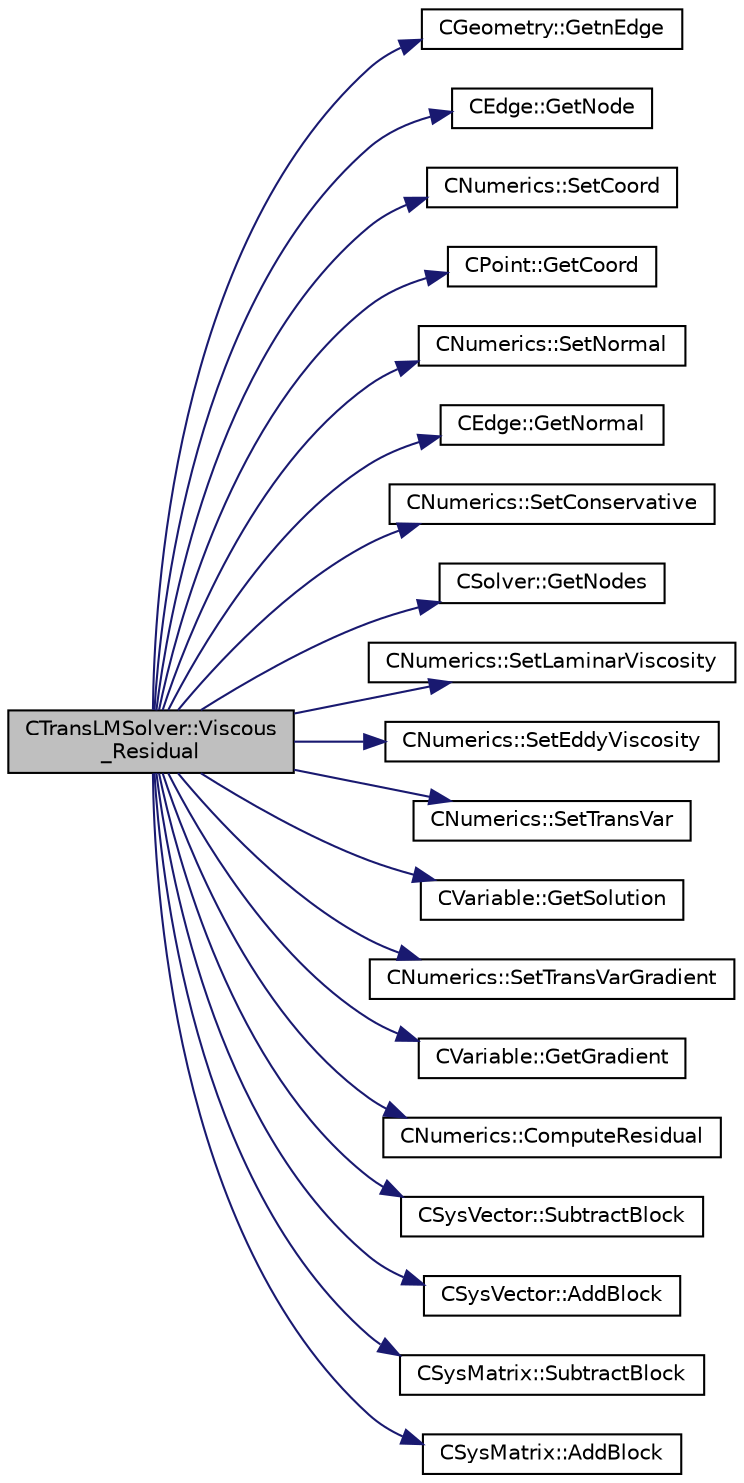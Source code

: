 digraph "CTransLMSolver::Viscous_Residual"
{
  edge [fontname="Helvetica",fontsize="10",labelfontname="Helvetica",labelfontsize="10"];
  node [fontname="Helvetica",fontsize="10",shape=record];
  rankdir="LR";
  Node318 [label="CTransLMSolver::Viscous\l_Residual",height=0.2,width=0.4,color="black", fillcolor="grey75", style="filled", fontcolor="black"];
  Node318 -> Node319 [color="midnightblue",fontsize="10",style="solid",fontname="Helvetica"];
  Node319 [label="CGeometry::GetnEdge",height=0.2,width=0.4,color="black", fillcolor="white", style="filled",URL="$class_c_geometry.html#a7d6e1e1d1e46da8f55ecbe1a9380530a",tooltip="Get number of edges. "];
  Node318 -> Node320 [color="midnightblue",fontsize="10",style="solid",fontname="Helvetica"];
  Node320 [label="CEdge::GetNode",height=0.2,width=0.4,color="black", fillcolor="white", style="filled",URL="$class_c_edge.html#aee33b61d646e3fe59a4e23284ab1bf33",tooltip="Get the nodes of the edge. "];
  Node318 -> Node321 [color="midnightblue",fontsize="10",style="solid",fontname="Helvetica"];
  Node321 [label="CNumerics::SetCoord",height=0.2,width=0.4,color="black", fillcolor="white", style="filled",URL="$class_c_numerics.html#a5fa1089c7228d6d49677a633bbe3c890",tooltip="Set coordinates of the points. "];
  Node318 -> Node322 [color="midnightblue",fontsize="10",style="solid",fontname="Helvetica"];
  Node322 [label="CPoint::GetCoord",height=0.2,width=0.4,color="black", fillcolor="white", style="filled",URL="$class_c_point.html#a95fe081d22e96e190cb3edcbf0d6525f",tooltip="Get the coordinates dor the control volume. "];
  Node318 -> Node323 [color="midnightblue",fontsize="10",style="solid",fontname="Helvetica"];
  Node323 [label="CNumerics::SetNormal",height=0.2,width=0.4,color="black", fillcolor="white", style="filled",URL="$class_c_numerics.html#a41903d97957f351cd9ee63ca404985b1",tooltip="Set the value of the normal vector to the face between two points. "];
  Node318 -> Node324 [color="midnightblue",fontsize="10",style="solid",fontname="Helvetica"];
  Node324 [label="CEdge::GetNormal",height=0.2,width=0.4,color="black", fillcolor="white", style="filled",URL="$class_c_edge.html#ada210a6f0643f444e7e491fc4ed9e662",tooltip="Copy the the normal vector of a face. "];
  Node318 -> Node325 [color="midnightblue",fontsize="10",style="solid",fontname="Helvetica"];
  Node325 [label="CNumerics::SetConservative",height=0.2,width=0.4,color="black", fillcolor="white", style="filled",URL="$class_c_numerics.html#a604ce85ec9e2d43769acacc7d03ae0f7",tooltip="Set the value of the conservative variables. "];
  Node318 -> Node326 [color="midnightblue",fontsize="10",style="solid",fontname="Helvetica"];
  Node326 [label="CSolver::GetNodes",height=0.2,width=0.4,color="black", fillcolor="white", style="filled",URL="$class_c_solver.html#af3198e52a2ea377bb765647b5e697197",tooltip="Allow outside access to the nodes of the solver, containing conservatives, primitives, etc. "];
  Node318 -> Node327 [color="midnightblue",fontsize="10",style="solid",fontname="Helvetica"];
  Node327 [label="CNumerics::SetLaminarViscosity",height=0.2,width=0.4,color="black", fillcolor="white", style="filled",URL="$class_c_numerics.html#a0d3d722905b8615ef2cb5d59c4b95fb3",tooltip="Set the laminar viscosity. "];
  Node318 -> Node328 [color="midnightblue",fontsize="10",style="solid",fontname="Helvetica"];
  Node328 [label="CNumerics::SetEddyViscosity",height=0.2,width=0.4,color="black", fillcolor="white", style="filled",URL="$class_c_numerics.html#ac575cb9edac3ffbea6df0bb7850fa69d",tooltip="Set the eddy viscosity. "];
  Node318 -> Node329 [color="midnightblue",fontsize="10",style="solid",fontname="Helvetica"];
  Node329 [label="CNumerics::SetTransVar",height=0.2,width=0.4,color="black", fillcolor="white", style="filled",URL="$class_c_numerics.html#aa7f127e3c401dc4dba39f043ddbd9dda",tooltip="Set the value of the turbulent variable. "];
  Node318 -> Node330 [color="midnightblue",fontsize="10",style="solid",fontname="Helvetica"];
  Node330 [label="CVariable::GetSolution",height=0.2,width=0.4,color="black", fillcolor="white", style="filled",URL="$class_c_variable.html#a261483e39c23c1de7cb9aea7e917c121",tooltip="Get the solution. "];
  Node318 -> Node331 [color="midnightblue",fontsize="10",style="solid",fontname="Helvetica"];
  Node331 [label="CNumerics::SetTransVarGradient",height=0.2,width=0.4,color="black", fillcolor="white", style="filled",URL="$class_c_numerics.html#ad9beec10b69ea5981c06c79401f38d03",tooltip="Set the gradient of the turbulent variables. "];
  Node318 -> Node332 [color="midnightblue",fontsize="10",style="solid",fontname="Helvetica"];
  Node332 [label="CVariable::GetGradient",height=0.2,width=0.4,color="black", fillcolor="white", style="filled",URL="$class_c_variable.html#a7b58da4a928d622e7c2d4b4db047769d",tooltip="Get the value of the solution gradient. "];
  Node318 -> Node333 [color="midnightblue",fontsize="10",style="solid",fontname="Helvetica"];
  Node333 [label="CNumerics::ComputeResidual",height=0.2,width=0.4,color="black", fillcolor="white", style="filled",URL="$class_c_numerics.html#abe734316e0047f463f059fd77a281958",tooltip="Compute the numerical residual. "];
  Node318 -> Node334 [color="midnightblue",fontsize="10",style="solid",fontname="Helvetica"];
  Node334 [label="CSysVector::SubtractBlock",height=0.2,width=0.4,color="black", fillcolor="white", style="filled",URL="$class_c_sys_vector.html#a732b302ca148d38b442bfe7e096a81be",tooltip="Subtract val_residual to the residual. "];
  Node318 -> Node335 [color="midnightblue",fontsize="10",style="solid",fontname="Helvetica"];
  Node335 [label="CSysVector::AddBlock",height=0.2,width=0.4,color="black", fillcolor="white", style="filled",URL="$class_c_sys_vector.html#acd4c36df2ea0b7ad473944cff9bf5d72",tooltip="Add val_residual to the residual. "];
  Node318 -> Node336 [color="midnightblue",fontsize="10",style="solid",fontname="Helvetica"];
  Node336 [label="CSysMatrix::SubtractBlock",height=0.2,width=0.4,color="black", fillcolor="white", style="filled",URL="$class_c_sys_matrix.html#af913d33707e948c30fff5a62773ef5c6",tooltip="Subtracts the specified block to the sparse matrix. "];
  Node318 -> Node337 [color="midnightblue",fontsize="10",style="solid",fontname="Helvetica"];
  Node337 [label="CSysMatrix::AddBlock",height=0.2,width=0.4,color="black", fillcolor="white", style="filled",URL="$class_c_sys_matrix.html#a85def3109e5aa5307268ca830a8f6522",tooltip="Adds the specified block to the sparse matrix. "];
}
